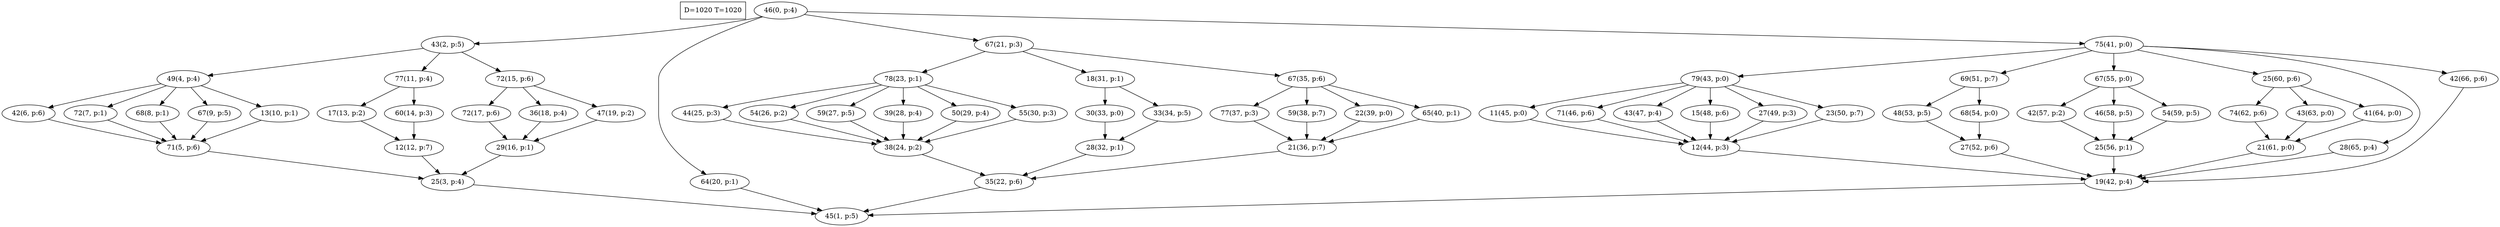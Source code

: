 digraph Task {
i [shape=box, label="D=1020 T=1020"]; 
0 [label="46(0, p:4)"];
1 [label="45(1, p:5)"];
2 [label="43(2, p:5)"];
3 [label="25(3, p:4)"];
4 [label="49(4, p:4)"];
5 [label="71(5, p:6)"];
6 [label="42(6, p:6)"];
7 [label="72(7, p:1)"];
8 [label="68(8, p:1)"];
9 [label="67(9, p:5)"];
10 [label="13(10, p:1)"];
11 [label="77(11, p:4)"];
12 [label="12(12, p:7)"];
13 [label="17(13, p:2)"];
14 [label="60(14, p:3)"];
15 [label="72(15, p:6)"];
16 [label="29(16, p:1)"];
17 [label="72(17, p:6)"];
18 [label="36(18, p:4)"];
19 [label="47(19, p:2)"];
20 [label="64(20, p:1)"];
21 [label="67(21, p:3)"];
22 [label="35(22, p:6)"];
23 [label="78(23, p:1)"];
24 [label="38(24, p:2)"];
25 [label="44(25, p:3)"];
26 [label="54(26, p:2)"];
27 [label="59(27, p:5)"];
28 [label="39(28, p:4)"];
29 [label="50(29, p:4)"];
30 [label="55(30, p:3)"];
31 [label="18(31, p:1)"];
32 [label="28(32, p:1)"];
33 [label="30(33, p:0)"];
34 [label="33(34, p:5)"];
35 [label="67(35, p:6)"];
36 [label="21(36, p:7)"];
37 [label="77(37, p:3)"];
38 [label="59(38, p:7)"];
39 [label="22(39, p:0)"];
40 [label="65(40, p:1)"];
41 [label="75(41, p:0)"];
42 [label="19(42, p:4)"];
43 [label="79(43, p:0)"];
44 [label="12(44, p:3)"];
45 [label="11(45, p:0)"];
46 [label="71(46, p:6)"];
47 [label="43(47, p:4)"];
48 [label="15(48, p:6)"];
49 [label="27(49, p:3)"];
50 [label="23(50, p:7)"];
51 [label="69(51, p:7)"];
52 [label="27(52, p:6)"];
53 [label="48(53, p:5)"];
54 [label="68(54, p:0)"];
55 [label="67(55, p:0)"];
56 [label="25(56, p:1)"];
57 [label="42(57, p:2)"];
58 [label="46(58, p:5)"];
59 [label="54(59, p:5)"];
60 [label="25(60, p:6)"];
61 [label="21(61, p:0)"];
62 [label="74(62, p:6)"];
63 [label="43(63, p:0)"];
64 [label="41(64, p:0)"];
65 [label="28(65, p:4)"];
66 [label="42(66, p:6)"];
0 -> 2;
0 -> 20;
0 -> 21;
0 -> 41;
2 -> 4;
2 -> 11;
2 -> 15;
3 -> 1;
4 -> 6;
4 -> 7;
4 -> 8;
4 -> 9;
4 -> 10;
5 -> 3;
6 -> 5;
7 -> 5;
8 -> 5;
9 -> 5;
10 -> 5;
11 -> 13;
11 -> 14;
12 -> 3;
13 -> 12;
14 -> 12;
15 -> 17;
15 -> 18;
15 -> 19;
16 -> 3;
17 -> 16;
18 -> 16;
19 -> 16;
20 -> 1;
21 -> 23;
21 -> 31;
21 -> 35;
22 -> 1;
23 -> 25;
23 -> 26;
23 -> 27;
23 -> 28;
23 -> 29;
23 -> 30;
24 -> 22;
25 -> 24;
26 -> 24;
27 -> 24;
28 -> 24;
29 -> 24;
30 -> 24;
31 -> 33;
31 -> 34;
32 -> 22;
33 -> 32;
34 -> 32;
35 -> 37;
35 -> 38;
35 -> 39;
35 -> 40;
36 -> 22;
37 -> 36;
38 -> 36;
39 -> 36;
40 -> 36;
41 -> 43;
41 -> 51;
41 -> 55;
41 -> 60;
41 -> 65;
41 -> 66;
42 -> 1;
43 -> 45;
43 -> 46;
43 -> 47;
43 -> 48;
43 -> 49;
43 -> 50;
44 -> 42;
45 -> 44;
46 -> 44;
47 -> 44;
48 -> 44;
49 -> 44;
50 -> 44;
51 -> 53;
51 -> 54;
52 -> 42;
53 -> 52;
54 -> 52;
55 -> 57;
55 -> 58;
55 -> 59;
56 -> 42;
57 -> 56;
58 -> 56;
59 -> 56;
60 -> 62;
60 -> 63;
60 -> 64;
61 -> 42;
62 -> 61;
63 -> 61;
64 -> 61;
65 -> 42;
66 -> 42;
}